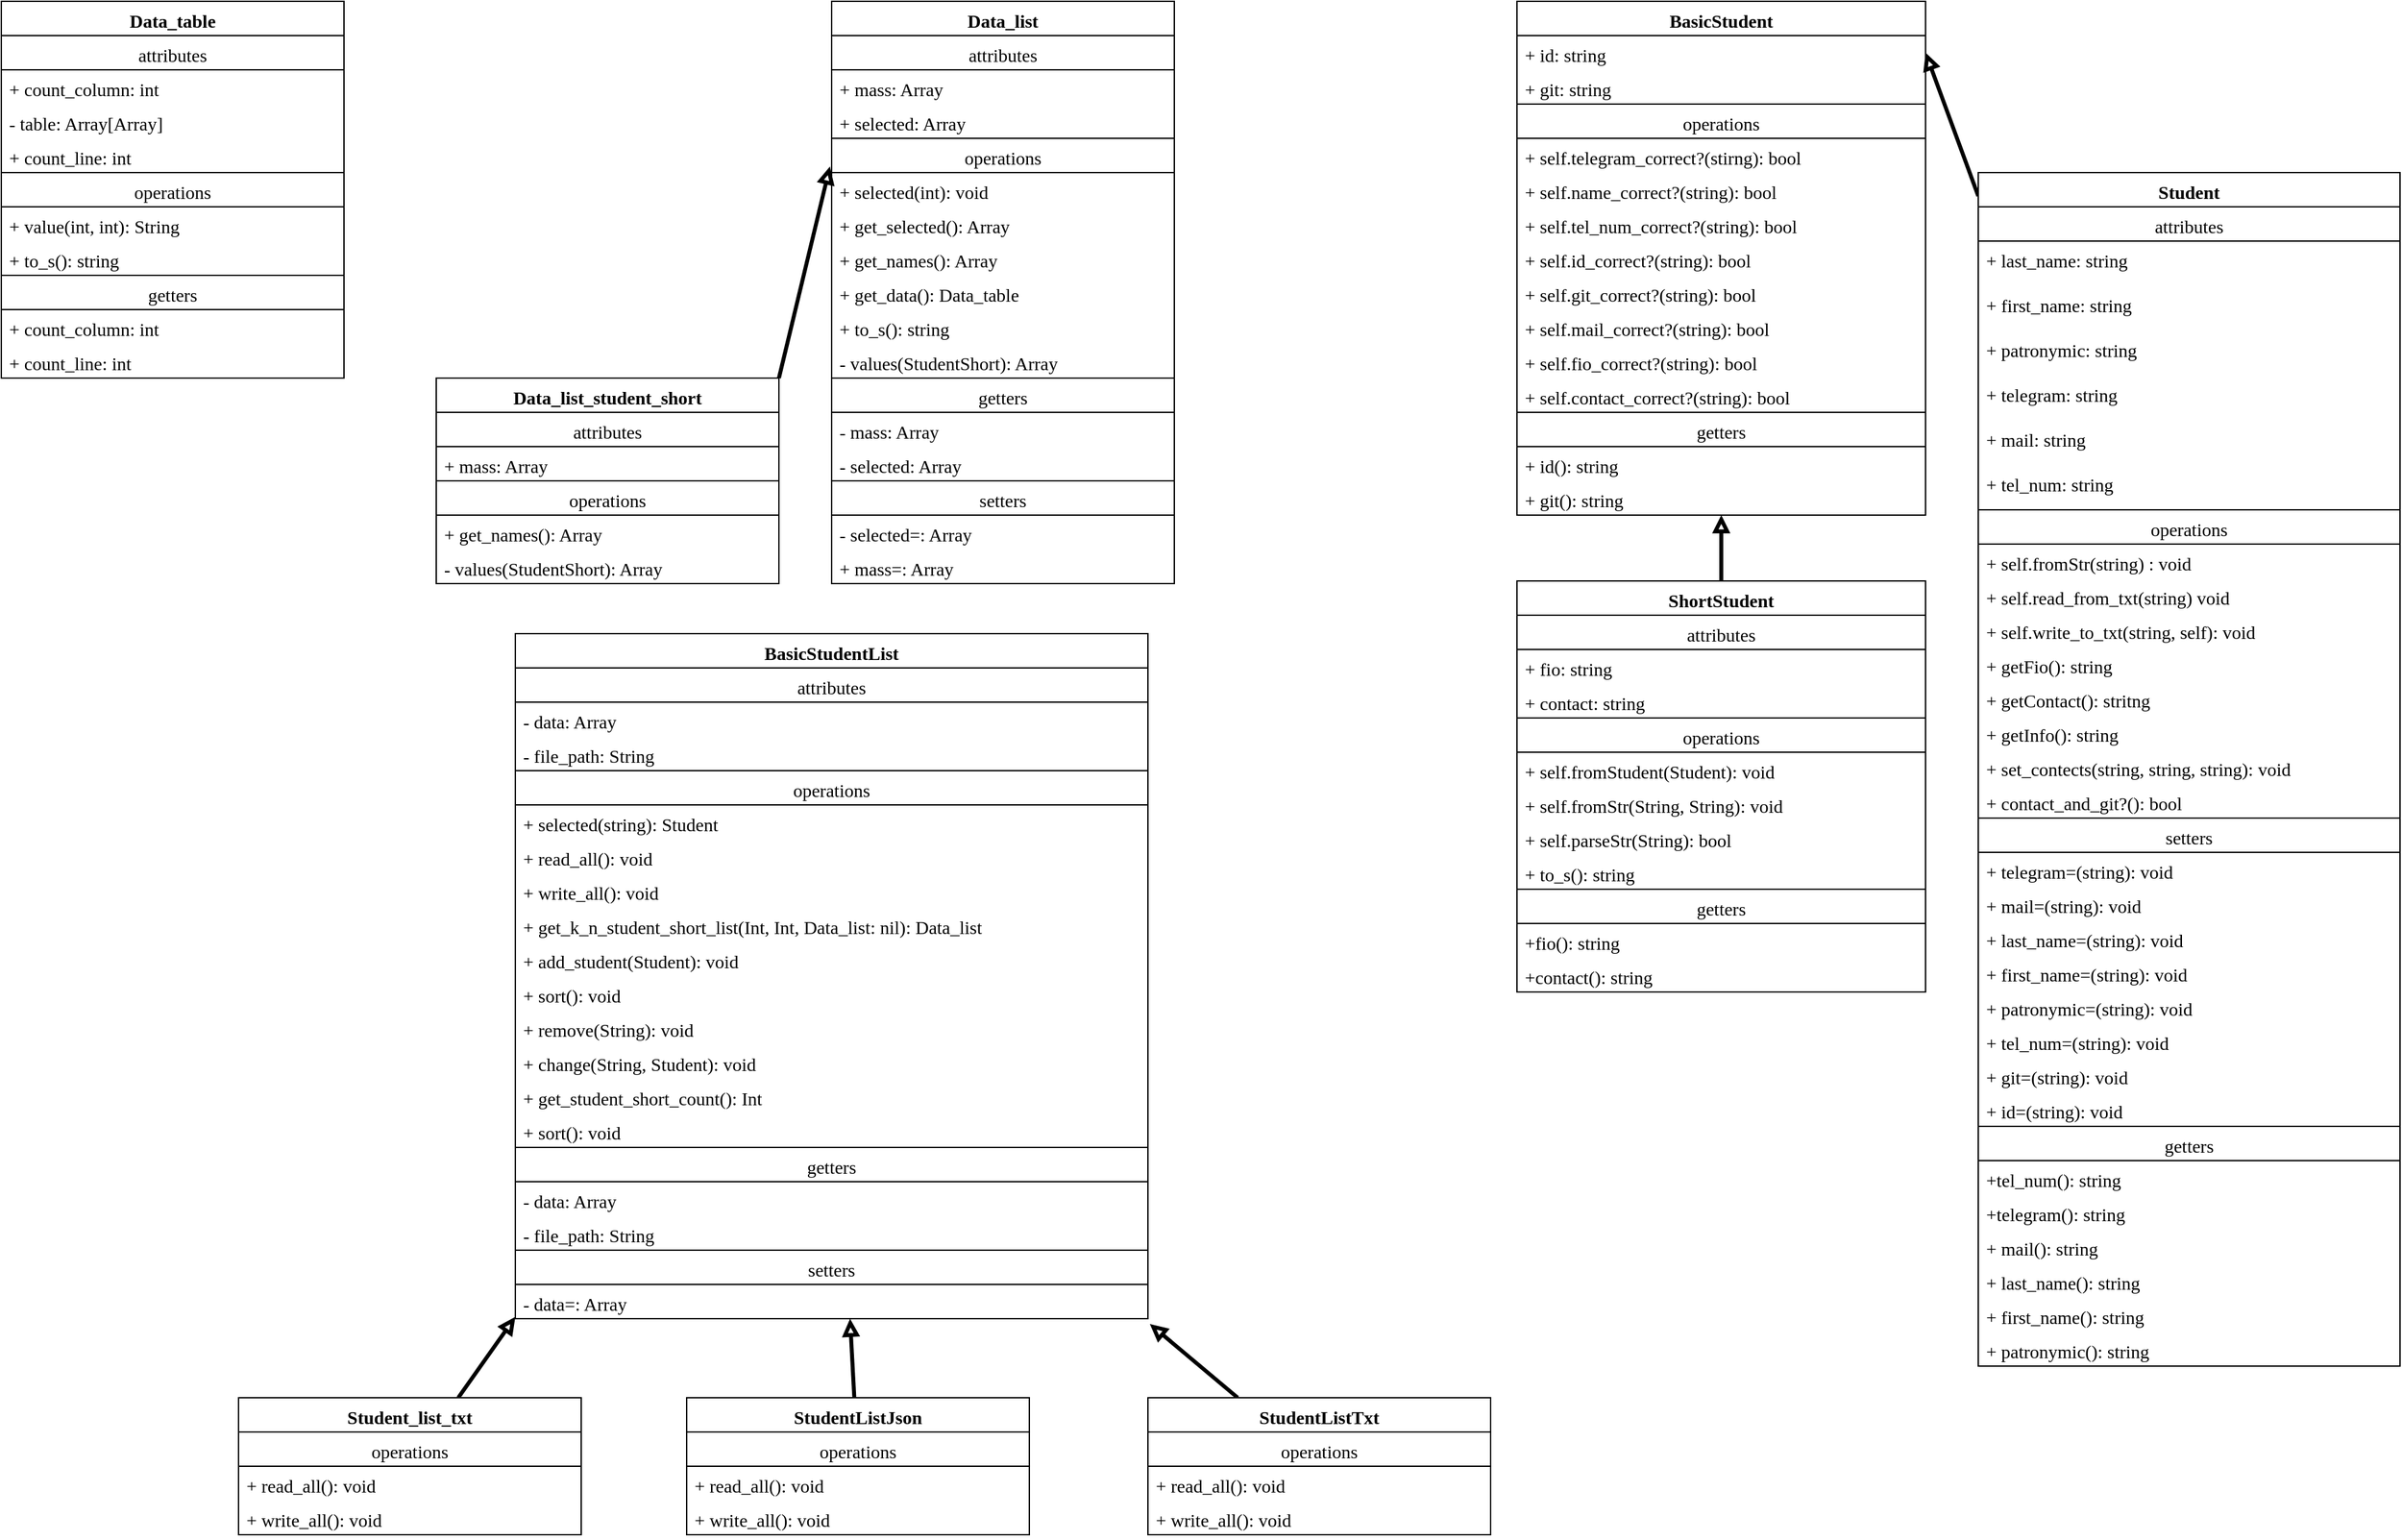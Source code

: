 <mxfile version="21.1.5" type="device">
  <diagram id="cqZZ-m5F7JfO_E2lkw66" name="Page-1">
    <mxGraphModel dx="5010" dy="2765" grid="1" gridSize="10" guides="1" tooltips="1" connect="1" arrows="1" fold="1" page="1" pageScale="1" pageWidth="1920" pageHeight="1200" background="none" math="0" shadow="0">
      <root>
        <mxCell id="0" />
        <mxCell id="1" parent="0" />
        <mxCell id="42" value="BasicStudent" style="swimlane;fontStyle=1;align=center;verticalAlign=top;childLayout=stackLayout;horizontal=1;startSize=26;horizontalStack=0;resizeParent=1;resizeParentMax=0;resizeLast=0;collapsible=1;marginBottom=0;fontFamily=Verdana;fontSize=14;" parent="1" vertex="1">
          <mxGeometry x="1250" width="310" height="390" as="geometry" />
        </mxCell>
        <mxCell id="46" value="+ id: string" style="text;strokeColor=none;fillColor=none;align=left;verticalAlign=top;spacingLeft=4;spacingRight=4;overflow=hidden;rotatable=0;points=[[0,0.5],[1,0.5]];portConstraint=eastwest;fontFamily=Verdana;fontSize=14;" parent="42" vertex="1">
          <mxGeometry y="26" width="310" height="26" as="geometry" />
        </mxCell>
        <mxCell id="43" value="+ git: string" style="text;strokeColor=none;fillColor=none;align=left;verticalAlign=top;spacingLeft=4;spacingRight=4;overflow=hidden;rotatable=0;points=[[0,0.5],[1,0.5]];portConstraint=eastwest;fontFamily=Verdana;fontSize=14;" parent="42" vertex="1">
          <mxGeometry y="52" width="310" height="26" as="geometry" />
        </mxCell>
        <mxCell id="147" value="operations" style="text;strokeColor=default;fillColor=none;align=center;verticalAlign=top;spacingLeft=4;spacingRight=4;overflow=hidden;rotatable=0;points=[[0,0.5],[1,0.5]];portConstraint=eastwest;fontFamily=Verdana;fontSize=14;" parent="42" vertex="1">
          <mxGeometry y="78" width="310" height="26" as="geometry" />
        </mxCell>
        <mxCell id="94" value="+ self.telegram_correct?(stirng): bool" style="text;strokeColor=none;fillColor=none;align=left;verticalAlign=top;spacingLeft=4;spacingRight=4;overflow=hidden;rotatable=0;points=[[0,0.5],[1,0.5]];portConstraint=eastwest;fontFamily=Verdana;fontSize=14;" parent="42" vertex="1">
          <mxGeometry y="104" width="310" height="26" as="geometry" />
        </mxCell>
        <mxCell id="97" value="+ self.name_correct?(string): bool " style="text;strokeColor=none;fillColor=none;align=left;verticalAlign=top;spacingLeft=4;spacingRight=4;overflow=hidden;rotatable=0;points=[[0,0.5],[1,0.5]];portConstraint=eastwest;fontFamily=Verdana;fontSize=14;perimeterSpacing=0;" parent="42" vertex="1">
          <mxGeometry y="130" width="310" height="26" as="geometry" />
        </mxCell>
        <mxCell id="99" value="+ self.tel_num_correct?(string): bool" style="text;strokeColor=none;fillColor=none;align=left;verticalAlign=top;spacingLeft=4;spacingRight=4;overflow=hidden;rotatable=0;points=[[0,0.5],[1,0.5]];portConstraint=eastwest;fontFamily=Verdana;fontSize=14;" parent="42" vertex="1">
          <mxGeometry y="156" width="310" height="26" as="geometry" />
        </mxCell>
        <mxCell id="98" value="+ self.id_correct?(string): bool" style="text;strokeColor=none;fillColor=none;align=left;verticalAlign=top;spacingLeft=4;spacingRight=4;overflow=hidden;rotatable=0;points=[[0,0.5],[1,0.5]];portConstraint=eastwest;fontFamily=Verdana;fontSize=14;" parent="42" vertex="1">
          <mxGeometry y="182" width="310" height="26" as="geometry" />
        </mxCell>
        <mxCell id="96" value="+ self.git_correct?(string): bool" style="text;strokeColor=none;fillColor=none;align=left;verticalAlign=top;spacingLeft=4;spacingRight=4;overflow=hidden;rotatable=0;points=[[0,0.5],[1,0.5]];portConstraint=eastwest;fontFamily=Verdana;fontSize=14;" parent="42" vertex="1">
          <mxGeometry y="208" width="310" height="26" as="geometry" />
        </mxCell>
        <mxCell id="95" value="+ self.mail_correct?(string): bool" style="text;strokeColor=none;fillColor=none;align=left;verticalAlign=top;spacingLeft=4;spacingRight=4;overflow=hidden;rotatable=0;points=[[0,0.5],[1,0.5]];portConstraint=eastwest;fontFamily=Verdana;fontSize=14;" parent="42" vertex="1">
          <mxGeometry y="234" width="310" height="26" as="geometry" />
        </mxCell>
        <mxCell id="150" value="+ self.fio_correct?(string): bool" style="text;strokeColor=none;fillColor=none;align=left;verticalAlign=top;spacingLeft=4;spacingRight=4;overflow=hidden;rotatable=0;points=[[0,0.5],[1,0.5]];portConstraint=eastwest;fontFamily=Verdana;fontSize=14;" parent="42" vertex="1">
          <mxGeometry y="260" width="310" height="26" as="geometry" />
        </mxCell>
        <mxCell id="151" value="+ self.contact_correct?(string): bool" style="text;strokeColor=none;fillColor=none;align=left;verticalAlign=top;spacingLeft=4;spacingRight=4;overflow=hidden;rotatable=0;points=[[0,0.5],[1,0.5]];portConstraint=eastwest;fontFamily=Verdana;fontSize=14;" parent="42" vertex="1">
          <mxGeometry y="286" width="310" height="26" as="geometry" />
        </mxCell>
        <mxCell id="134" value="getters" style="text;strokeColor=default;fillColor=none;align=center;verticalAlign=top;spacingLeft=4;spacingRight=4;overflow=hidden;rotatable=0;points=[[0,0.5],[1,0.5]];portConstraint=eastwest;fontFamily=Verdana;fontSize=14;" parent="42" vertex="1">
          <mxGeometry y="312" width="310" height="26" as="geometry" />
        </mxCell>
        <mxCell id="135" value="+ id(): string" style="text;strokeColor=none;fillColor=none;align=left;verticalAlign=top;spacingLeft=4;spacingRight=4;overflow=hidden;rotatable=0;points=[[0,0.5],[1,0.5]];portConstraint=eastwest;fontFamily=Verdana;fontSize=14;" parent="42" vertex="1">
          <mxGeometry y="338" width="310" height="26" as="geometry" />
        </mxCell>
        <mxCell id="136" value="+ git(): string" style="text;strokeColor=none;fillColor=none;align=left;verticalAlign=top;spacingLeft=4;spacingRight=4;overflow=hidden;rotatable=0;points=[[0,0.5],[1,0.5]];portConstraint=eastwest;fontFamily=Verdana;fontSize=14;" parent="42" vertex="1">
          <mxGeometry y="364" width="310" height="26" as="geometry" />
        </mxCell>
        <mxCell id="133" style="edgeStyle=none;html=1;entryX=0.5;entryY=1;entryDx=0;entryDy=0;strokeWidth=3;fontFamily=Verdana;fontSize=14;endArrow=block;endFill=0;" parent="1" source="64" target="42" edge="1">
          <mxGeometry relative="1" as="geometry" />
        </mxCell>
        <mxCell id="64" value="ShortStudent" style="swimlane;fontStyle=1;align=center;verticalAlign=top;childLayout=stackLayout;horizontal=1;startSize=26;horizontalStack=0;resizeParent=1;resizeParentMax=0;resizeLast=0;collapsible=1;marginBottom=0;fontFamily=Verdana;fontSize=14;" parent="1" vertex="1">
          <mxGeometry x="1250" y="440" width="310" height="312" as="geometry" />
        </mxCell>
        <mxCell id="70" value="attributes" style="text;strokeColor=default;fillColor=none;align=center;verticalAlign=top;spacingLeft=4;spacingRight=4;overflow=hidden;rotatable=0;points=[[0,0.5],[1,0.5]];portConstraint=eastwest;fontFamily=Verdana;fontSize=14;" parent="64" vertex="1">
          <mxGeometry y="26" width="310" height="26" as="geometry" />
        </mxCell>
        <mxCell id="65" value="+ fio: string" style="text;strokeColor=none;fillColor=none;align=left;verticalAlign=top;spacingLeft=4;spacingRight=4;overflow=hidden;rotatable=0;points=[[0,0.5],[1,0.5]];portConstraint=eastwest;fontFamily=Verdana;fontSize=14;" parent="64" vertex="1">
          <mxGeometry y="52" width="310" height="26" as="geometry" />
        </mxCell>
        <mxCell id="66" value="+ contact: string" style="text;strokeColor=none;fillColor=none;align=left;verticalAlign=top;spacingLeft=4;spacingRight=4;overflow=hidden;rotatable=0;points=[[0,0.5],[1,0.5]];portConstraint=eastwest;fontFamily=Verdana;fontSize=14;" parent="64" vertex="1">
          <mxGeometry y="78" width="310" height="26" as="geometry" />
        </mxCell>
        <mxCell id="73" value="operations" style="text;strokeColor=default;fillColor=none;align=center;verticalAlign=top;spacingLeft=4;spacingRight=4;overflow=hidden;rotatable=0;points=[[0,0.5],[1,0.5]];portConstraint=eastwest;fontFamily=Verdana;fontSize=14;" parent="64" vertex="1">
          <mxGeometry y="104" width="310" height="26" as="geometry" />
        </mxCell>
        <mxCell id="68" value="+ self.fromStudent(Student): void" style="text;strokeColor=none;fillColor=none;align=left;verticalAlign=top;spacingLeft=4;spacingRight=4;overflow=hidden;rotatable=0;points=[[0,0.5],[1,0.5]];portConstraint=eastwest;fontFamily=Verdana;fontSize=14;" parent="64" vertex="1">
          <mxGeometry y="130" width="310" height="26" as="geometry" />
        </mxCell>
        <mxCell id="148" value="+ self.fromStr(String, String): void" style="text;strokeColor=none;fillColor=none;align=left;verticalAlign=top;spacingLeft=4;spacingRight=4;overflow=hidden;rotatable=0;points=[[0,0.5],[1,0.5]];portConstraint=eastwest;fontFamily=Verdana;fontSize=14;" parent="64" vertex="1">
          <mxGeometry y="156" width="310" height="26" as="geometry" />
        </mxCell>
        <mxCell id="149" value="+ self.parseStr(String): bool" style="text;strokeColor=none;fillColor=none;align=left;verticalAlign=top;spacingLeft=4;spacingRight=4;overflow=hidden;rotatable=0;points=[[0,0.5],[1,0.5]];portConstraint=eastwest;fontFamily=Verdana;fontSize=14;" parent="64" vertex="1">
          <mxGeometry y="182" width="310" height="26" as="geometry" />
        </mxCell>
        <mxCell id="69" value="+ to_s(): string" style="text;strokeColor=none;fillColor=none;align=left;verticalAlign=top;spacingLeft=4;spacingRight=4;overflow=hidden;rotatable=0;points=[[0,0.5],[1,0.5]];portConstraint=eastwest;fontFamily=Verdana;fontSize=14;" parent="64" vertex="1">
          <mxGeometry y="208" width="310" height="26" as="geometry" />
        </mxCell>
        <mxCell id="74" value="getters" style="text;strokeColor=default;fillColor=none;align=center;verticalAlign=top;spacingLeft=4;spacingRight=4;overflow=hidden;rotatable=0;points=[[0,0.5],[1,0.5]];portConstraint=eastwest;fontFamily=Verdana;fontSize=14;" parent="64" vertex="1">
          <mxGeometry y="234" width="310" height="26" as="geometry" />
        </mxCell>
        <mxCell id="75" value="+fio(): string" style="text;strokeColor=none;fillColor=none;align=left;verticalAlign=top;spacingLeft=4;spacingRight=4;overflow=hidden;rotatable=0;points=[[0,0.5],[1,0.5]];portConstraint=eastwest;fontFamily=Verdana;fontSize=14;" parent="64" vertex="1">
          <mxGeometry y="260" width="310" height="26" as="geometry" />
        </mxCell>
        <mxCell id="76" value="+contact(): string" style="text;strokeColor=none;fillColor=none;align=left;verticalAlign=top;spacingLeft=4;spacingRight=4;overflow=hidden;rotatable=0;points=[[0,0.5],[1,0.5]];portConstraint=eastwest;fontFamily=Verdana;fontSize=14;" parent="64" vertex="1">
          <mxGeometry y="286" width="310" height="26" as="geometry" />
        </mxCell>
        <mxCell id="132" style="edgeStyle=none;html=1;entryX=1;entryY=0.5;entryDx=0;entryDy=0;fontFamily=Verdana;fontSize=14;endArrow=block;endFill=0;strokeWidth=3;" parent="1" source="78" target="46" edge="1">
          <mxGeometry relative="1" as="geometry" />
        </mxCell>
        <mxCell id="78" value="Student" style="swimlane;fontStyle=1;align=center;verticalAlign=top;childLayout=stackLayout;horizontal=1;startSize=26;horizontalStack=0;resizeParent=1;resizeParentMax=0;resizeLast=0;collapsible=1;marginBottom=0;fontFamily=Verdana;fontSize=14;" parent="1" vertex="1">
          <mxGeometry x="1600" y="130" width="320" height="906" as="geometry" />
        </mxCell>
        <mxCell id="108" value="attributes" style="text;strokeColor=default;fillColor=none;align=center;verticalAlign=top;spacingLeft=4;spacingRight=4;overflow=hidden;rotatable=0;points=[[0,0.5],[1,0.5]];portConstraint=eastwest;fontFamily=Verdana;fontSize=14;" parent="78" vertex="1">
          <mxGeometry y="26" width="320" height="26" as="geometry" />
        </mxCell>
        <mxCell id="79" value="+ last_name: string" style="text;strokeColor=none;fillColor=none;align=left;verticalAlign=top;spacingLeft=4;spacingRight=4;overflow=hidden;rotatable=0;points=[[0,0.5],[1,0.5]];portConstraint=eastwest;fontFamily=Verdana;fontSize=14;" parent="78" vertex="1">
          <mxGeometry y="52" width="320" height="34" as="geometry" />
        </mxCell>
        <mxCell id="80" value="+ first_name: string" style="text;strokeColor=none;fillColor=none;align=left;verticalAlign=top;spacingLeft=4;spacingRight=4;overflow=hidden;rotatable=0;points=[[0,0.5],[1,0.5]];portConstraint=eastwest;fontFamily=Verdana;fontSize=14;" parent="78" vertex="1">
          <mxGeometry y="86" width="320" height="34" as="geometry" />
        </mxCell>
        <mxCell id="81" value="+ patronymic: string" style="text;strokeColor=none;fillColor=none;align=left;verticalAlign=top;spacingLeft=4;spacingRight=4;overflow=hidden;rotatable=0;points=[[0,0.5],[1,0.5]];portConstraint=eastwest;fontFamily=Verdana;fontSize=14;" parent="78" vertex="1">
          <mxGeometry y="120" width="320" height="34" as="geometry" />
        </mxCell>
        <mxCell id="82" value="+ telegram: string" style="text;strokeColor=none;fillColor=none;align=left;verticalAlign=top;spacingLeft=4;spacingRight=4;overflow=hidden;rotatable=0;points=[[0,0.5],[1,0.5]];portConstraint=eastwest;fontFamily=Verdana;fontSize=14;" parent="78" vertex="1">
          <mxGeometry y="154" width="320" height="34" as="geometry" />
        </mxCell>
        <mxCell id="83" value="+ mail: string" style="text;strokeColor=none;fillColor=none;align=left;verticalAlign=top;spacingLeft=4;spacingRight=4;overflow=hidden;rotatable=0;points=[[0,0.5],[1,0.5]];portConstraint=eastwest;fontFamily=Verdana;fontSize=14;" parent="78" vertex="1">
          <mxGeometry y="188" width="320" height="34" as="geometry" />
        </mxCell>
        <mxCell id="84" value="+ tel_num: string" style="text;strokeColor=none;fillColor=none;align=left;verticalAlign=top;spacingLeft=4;spacingRight=4;overflow=hidden;rotatable=0;points=[[0,0.5],[1,0.5]];portConstraint=eastwest;fontFamily=Verdana;fontSize=14;" parent="78" vertex="1">
          <mxGeometry y="222" width="320" height="34" as="geometry" />
        </mxCell>
        <mxCell id="109" value="operations" style="text;strokeColor=default;fillColor=none;align=center;verticalAlign=top;spacingLeft=4;spacingRight=4;overflow=hidden;rotatable=0;points=[[0,0.5],[1,0.5]];portConstraint=eastwest;fontFamily=Verdana;fontSize=14;" parent="78" vertex="1">
          <mxGeometry y="256" width="320" height="26" as="geometry" />
        </mxCell>
        <mxCell id="86" value="+ self.fromStr(string) : void" style="text;strokeColor=none;fillColor=none;align=left;verticalAlign=top;spacingLeft=4;spacingRight=4;overflow=hidden;rotatable=0;points=[[0,0.5],[1,0.5]];portConstraint=eastwest;fontFamily=Verdana;fontSize=14;" parent="78" vertex="1">
          <mxGeometry y="282" width="320" height="26" as="geometry" />
        </mxCell>
        <mxCell id="87" value="+ self.read_from_txt(string) void" style="text;strokeColor=none;fillColor=none;align=left;verticalAlign=top;spacingLeft=4;spacingRight=4;overflow=hidden;rotatable=0;points=[[0,0.5],[1,0.5]];portConstraint=eastwest;fontFamily=Verdana;fontSize=14;" parent="78" vertex="1">
          <mxGeometry y="308" width="320" height="26" as="geometry" />
        </mxCell>
        <mxCell id="88" value="+ self.write_to_txt(string, self): void" style="text;strokeColor=none;fillColor=none;align=left;verticalAlign=top;spacingLeft=4;spacingRight=4;overflow=hidden;rotatable=0;points=[[0,0.5],[1,0.5]];portConstraint=eastwest;fontFamily=Verdana;fontSize=14;" parent="78" vertex="1">
          <mxGeometry y="334" width="320" height="26" as="geometry" />
        </mxCell>
        <mxCell id="89" value="+ getFio(): string" style="text;strokeColor=none;fillColor=none;align=left;verticalAlign=top;spacingLeft=4;spacingRight=4;overflow=hidden;rotatable=0;points=[[0,0.5],[1,0.5]];portConstraint=eastwest;fontFamily=Verdana;fontSize=14;" parent="78" vertex="1">
          <mxGeometry y="360" width="320" height="26" as="geometry" />
        </mxCell>
        <mxCell id="90" value="+ getContact(): stritng" style="text;strokeColor=none;fillColor=none;align=left;verticalAlign=top;spacingLeft=4;spacingRight=4;overflow=hidden;rotatable=0;points=[[0,0.5],[1,0.5]];portConstraint=eastwest;fontFamily=Verdana;fontSize=14;" parent="78" vertex="1">
          <mxGeometry y="386" width="320" height="26" as="geometry" />
        </mxCell>
        <mxCell id="91" value="+ getInfo(): string" style="text;strokeColor=none;fillColor=none;align=left;verticalAlign=top;spacingLeft=4;spacingRight=4;overflow=hidden;rotatable=0;points=[[0,0.5],[1,0.5]];portConstraint=eastwest;fontFamily=Verdana;fontSize=14;" parent="78" vertex="1">
          <mxGeometry y="412" width="320" height="26" as="geometry" />
        </mxCell>
        <mxCell id="92" value="+ set_contects(string, string, string): void" style="text;strokeColor=none;fillColor=none;align=left;verticalAlign=top;spacingLeft=4;spacingRight=4;overflow=hidden;rotatable=0;points=[[0,0.5],[1,0.5]];portConstraint=eastwest;fontFamily=Verdana;fontSize=14;" parent="78" vertex="1">
          <mxGeometry y="438" width="320" height="26" as="geometry" />
        </mxCell>
        <mxCell id="93" value="+ contact_and_git?(): bool" style="text;strokeColor=none;fillColor=none;align=left;verticalAlign=top;spacingLeft=4;spacingRight=4;overflow=hidden;rotatable=0;points=[[0,0.5],[1,0.5]];portConstraint=eastwest;fontFamily=Verdana;fontSize=14;" parent="78" vertex="1">
          <mxGeometry y="464" width="320" height="26" as="geometry" />
        </mxCell>
        <mxCell id="110" value="setters" style="text;strokeColor=default;fillColor=none;align=center;verticalAlign=top;spacingLeft=4;spacingRight=4;overflow=hidden;rotatable=0;points=[[0,0.5],[1,0.5]];portConstraint=eastwest;fontFamily=Verdana;fontSize=14;" parent="78" vertex="1">
          <mxGeometry y="490" width="320" height="26" as="geometry" />
        </mxCell>
        <mxCell id="106" value="+ telegram=(string): void" style="text;strokeColor=none;fillColor=none;align=left;verticalAlign=top;spacingLeft=4;spacingRight=4;overflow=hidden;rotatable=0;points=[[0,0.5],[1,0.5]];portConstraint=eastwest;fontFamily=Verdana;fontSize=14;" parent="78" vertex="1">
          <mxGeometry y="516" width="320" height="26" as="geometry" />
        </mxCell>
        <mxCell id="102" value="+ mail=(string): void" style="text;strokeColor=none;fillColor=none;align=left;verticalAlign=top;spacingLeft=4;spacingRight=4;overflow=hidden;rotatable=0;points=[[0,0.5],[1,0.5]];portConstraint=eastwest;fontFamily=Verdana;fontSize=14;" parent="78" vertex="1">
          <mxGeometry y="542" width="320" height="26" as="geometry" />
        </mxCell>
        <mxCell id="100" value="+ last_name=(string): void" style="text;strokeColor=none;fillColor=none;align=left;verticalAlign=top;spacingLeft=4;spacingRight=4;overflow=hidden;rotatable=0;points=[[0,0.5],[1,0.5]];portConstraint=eastwest;fontFamily=Verdana;fontSize=14;" parent="78" vertex="1">
          <mxGeometry y="568" width="320" height="26" as="geometry" />
        </mxCell>
        <mxCell id="101" value="+ first_name=(string): void" style="text;strokeColor=none;fillColor=none;align=left;verticalAlign=top;spacingLeft=4;spacingRight=4;overflow=hidden;rotatable=0;points=[[0,0.5],[1,0.5]];portConstraint=eastwest;fontFamily=Verdana;fontSize=14;" parent="78" vertex="1">
          <mxGeometry y="594" width="320" height="26" as="geometry" />
        </mxCell>
        <mxCell id="103" value="+ patronymic=(string): void" style="text;strokeColor=none;fillColor=none;align=left;verticalAlign=top;spacingLeft=4;spacingRight=4;overflow=hidden;rotatable=0;points=[[0,0.5],[1,0.5]];portConstraint=eastwest;fontFamily=Verdana;fontSize=14;" parent="78" vertex="1">
          <mxGeometry y="620" width="320" height="26" as="geometry" />
        </mxCell>
        <mxCell id="107" value="+ tel_num=(string): void" style="text;strokeColor=none;fillColor=none;align=left;verticalAlign=top;spacingLeft=4;spacingRight=4;overflow=hidden;rotatable=0;points=[[0,0.5],[1,0.5]];portConstraint=eastwest;fontFamily=Verdana;fontSize=14;" parent="78" vertex="1">
          <mxGeometry y="646" width="320" height="26" as="geometry" />
        </mxCell>
        <mxCell id="105" value="+ git=(string): void" style="text;strokeColor=none;fillColor=none;align=left;verticalAlign=top;spacingLeft=4;spacingRight=4;overflow=hidden;rotatable=0;points=[[0,0.5],[1,0.5]];portConstraint=eastwest;fontFamily=Verdana;fontSize=14;" parent="78" vertex="1">
          <mxGeometry y="672" width="320" height="26" as="geometry" />
        </mxCell>
        <mxCell id="104" value="+ id=(string): void" style="text;strokeColor=none;fillColor=none;align=left;verticalAlign=top;spacingLeft=4;spacingRight=4;overflow=hidden;rotatable=0;points=[[0,0.5],[1,0.5]];portConstraint=eastwest;fontFamily=Verdana;fontSize=14;" parent="78" vertex="1">
          <mxGeometry y="698" width="320" height="26" as="geometry" />
        </mxCell>
        <mxCell id="111" value="getters" style="text;strokeColor=default;fillColor=none;align=center;verticalAlign=top;spacingLeft=4;spacingRight=4;overflow=hidden;rotatable=0;points=[[0,0.5],[1,0.5]];portConstraint=eastwest;fontFamily=Verdana;fontSize=14;" parent="78" vertex="1">
          <mxGeometry y="724" width="320" height="26" as="geometry" />
        </mxCell>
        <mxCell id="115" value="+tel_num(): string" style="text;strokeColor=none;fillColor=none;align=left;verticalAlign=top;spacingLeft=4;spacingRight=4;overflow=hidden;rotatable=0;points=[[0,0.5],[1,0.5]];portConstraint=eastwest;fontFamily=Verdana;fontSize=14;" parent="78" vertex="1">
          <mxGeometry y="750" width="320" height="26" as="geometry" />
        </mxCell>
        <mxCell id="116" value="+telegram(): string" style="text;strokeColor=none;fillColor=none;align=left;verticalAlign=top;spacingLeft=4;spacingRight=4;overflow=hidden;rotatable=0;points=[[0,0.5],[1,0.5]];portConstraint=eastwest;fontFamily=Verdana;fontSize=14;" parent="78" vertex="1">
          <mxGeometry y="776" width="320" height="26" as="geometry" />
        </mxCell>
        <mxCell id="117" value="+ mail(): string" style="text;strokeColor=none;fillColor=none;align=left;verticalAlign=top;spacingLeft=4;spacingRight=4;overflow=hidden;rotatable=0;points=[[0,0.5],[1,0.5]];portConstraint=eastwest;fontFamily=Verdana;fontSize=14;" parent="78" vertex="1">
          <mxGeometry y="802" width="320" height="26" as="geometry" />
        </mxCell>
        <mxCell id="118" value="+ last_name(): string" style="text;strokeColor=none;fillColor=none;align=left;verticalAlign=top;spacingLeft=4;spacingRight=4;overflow=hidden;rotatable=0;points=[[0,0.5],[1,0.5]];portConstraint=eastwest;fontFamily=Verdana;fontSize=14;" parent="78" vertex="1">
          <mxGeometry y="828" width="320" height="26" as="geometry" />
        </mxCell>
        <mxCell id="119" value="+ first_name(): string" style="text;strokeColor=none;fillColor=none;align=left;verticalAlign=top;spacingLeft=4;spacingRight=4;overflow=hidden;rotatable=0;points=[[0,0.5],[1,0.5]];portConstraint=eastwest;fontFamily=Verdana;fontSize=14;" parent="78" vertex="1">
          <mxGeometry y="854" width="320" height="26" as="geometry" />
        </mxCell>
        <mxCell id="120" value="+ patronymic(): string" style="text;strokeColor=none;fillColor=none;align=left;verticalAlign=top;spacingLeft=4;spacingRight=4;overflow=hidden;rotatable=0;points=[[0,0.5],[1,0.5]];portConstraint=eastwest;fontFamily=Verdana;fontSize=14;" parent="78" vertex="1">
          <mxGeometry y="880" width="320" height="26" as="geometry" />
        </mxCell>
        <mxCell id="137" value="Data_table" style="swimlane;fontStyle=1;align=center;verticalAlign=top;childLayout=stackLayout;horizontal=1;startSize=26;horizontalStack=0;resizeParent=1;resizeParentMax=0;resizeLast=0;collapsible=1;marginBottom=0;fontFamily=Verdana;fontSize=14;" parent="1" vertex="1">
          <mxGeometry x="100" width="260" height="286" as="geometry" />
        </mxCell>
        <mxCell id="138" value="attributes" style="text;strokeColor=default;fillColor=none;align=center;verticalAlign=top;spacingLeft=4;spacingRight=4;overflow=hidden;rotatable=0;points=[[0,0.5],[1,0.5]];portConstraint=eastwest;fontFamily=Verdana;fontSize=14;" parent="137" vertex="1">
          <mxGeometry y="26" width="260" height="26" as="geometry" />
        </mxCell>
        <mxCell id="140" value="+ count_column: int" style="text;strokeColor=none;fillColor=none;align=left;verticalAlign=top;spacingLeft=4;spacingRight=4;overflow=hidden;rotatable=0;points=[[0,0.5],[1,0.5]];portConstraint=eastwest;fontFamily=Verdana;fontSize=14;" parent="137" vertex="1">
          <mxGeometry y="52" width="260" height="26" as="geometry" />
        </mxCell>
        <mxCell id="202" value="- table: Array[Array]" style="text;strokeColor=none;fillColor=none;align=left;verticalAlign=top;spacingLeft=4;spacingRight=4;overflow=hidden;rotatable=0;points=[[0,0.5],[1,0.5]];portConstraint=eastwest;fontFamily=Verdana;fontSize=14;" parent="137" vertex="1">
          <mxGeometry y="78" width="260" height="26" as="geometry" />
        </mxCell>
        <mxCell id="139" value="+ count_line: int" style="text;strokeColor=none;fillColor=none;align=left;verticalAlign=top;spacingLeft=4;spacingRight=4;overflow=hidden;rotatable=0;points=[[0,0.5],[1,0.5]];portConstraint=eastwest;fontFamily=Verdana;fontSize=14;" parent="137" vertex="1">
          <mxGeometry y="104" width="260" height="26" as="geometry" />
        </mxCell>
        <mxCell id="141" value="operations" style="text;strokeColor=default;fillColor=none;align=center;verticalAlign=top;spacingLeft=4;spacingRight=4;overflow=hidden;rotatable=0;points=[[0,0.5],[1,0.5]];portConstraint=eastwest;fontFamily=Verdana;fontSize=14;" parent="137" vertex="1">
          <mxGeometry y="130" width="260" height="26" as="geometry" />
        </mxCell>
        <mxCell id="142" value="+ value(int, int): String" style="text;strokeColor=none;fillColor=none;align=left;verticalAlign=top;spacingLeft=4;spacingRight=4;overflow=hidden;rotatable=0;points=[[0,0.5],[1,0.5]];portConstraint=eastwest;fontFamily=Verdana;fontSize=14;" parent="137" vertex="1">
          <mxGeometry y="156" width="260" height="26" as="geometry" />
        </mxCell>
        <mxCell id="143" value="+ to_s(): string" style="text;strokeColor=none;fillColor=none;align=left;verticalAlign=top;spacingLeft=4;spacingRight=4;overflow=hidden;rotatable=0;points=[[0,0.5],[1,0.5]];portConstraint=eastwest;fontFamily=Verdana;fontSize=14;" parent="137" vertex="1">
          <mxGeometry y="182" width="260" height="26" as="geometry" />
        </mxCell>
        <mxCell id="144" value="getters" style="text;strokeColor=default;fillColor=none;align=center;verticalAlign=top;spacingLeft=4;spacingRight=4;overflow=hidden;rotatable=0;points=[[0,0.5],[1,0.5]];portConstraint=eastwest;fontFamily=Verdana;fontSize=14;" parent="137" vertex="1">
          <mxGeometry y="208" width="260" height="26" as="geometry" />
        </mxCell>
        <mxCell id="153" value="+ count_column: int" style="text;strokeColor=none;fillColor=none;align=left;verticalAlign=top;spacingLeft=4;spacingRight=4;overflow=hidden;rotatable=0;points=[[0,0.5],[1,0.5]];portConstraint=eastwest;fontFamily=Verdana;fontSize=14;" parent="137" vertex="1">
          <mxGeometry y="234" width="260" height="26" as="geometry" />
        </mxCell>
        <mxCell id="152" value="+ count_line: int" style="text;strokeColor=none;fillColor=none;align=left;verticalAlign=top;spacingLeft=4;spacingRight=4;overflow=hidden;rotatable=0;points=[[0,0.5],[1,0.5]];portConstraint=eastwest;fontFamily=Verdana;fontSize=14;" parent="137" vertex="1">
          <mxGeometry y="260" width="260" height="26" as="geometry" />
        </mxCell>
        <mxCell id="157" value="Data_list" style="swimlane;fontStyle=1;align=center;verticalAlign=top;childLayout=stackLayout;horizontal=1;startSize=26;horizontalStack=0;resizeParent=1;resizeParentMax=0;resizeLast=0;collapsible=1;marginBottom=0;fontFamily=Verdana;fontSize=14;" parent="1" vertex="1">
          <mxGeometry x="730" width="260" height="442" as="geometry" />
        </mxCell>
        <mxCell id="158" value="attributes" style="text;strokeColor=default;fillColor=none;align=center;verticalAlign=top;spacingLeft=4;spacingRight=4;overflow=hidden;rotatable=0;points=[[0,0.5],[1,0.5]];portConstraint=eastwest;fontFamily=Verdana;fontSize=14;" parent="157" vertex="1">
          <mxGeometry y="26" width="260" height="26" as="geometry" />
        </mxCell>
        <mxCell id="159" value="+ mass: Array" style="text;strokeColor=none;fillColor=none;align=left;verticalAlign=top;spacingLeft=4;spacingRight=4;overflow=hidden;rotatable=0;points=[[0,0.5],[1,0.5]];portConstraint=eastwest;fontFamily=Verdana;fontSize=14;" parent="157" vertex="1">
          <mxGeometry y="52" width="260" height="26" as="geometry" />
        </mxCell>
        <mxCell id="160" value="+ selected: Array" style="text;strokeColor=none;fillColor=none;align=left;verticalAlign=top;spacingLeft=4;spacingRight=4;overflow=hidden;rotatable=0;points=[[0,0.5],[1,0.5]];portConstraint=eastwest;fontFamily=Verdana;fontSize=14;" parent="157" vertex="1">
          <mxGeometry y="78" width="260" height="26" as="geometry" />
        </mxCell>
        <mxCell id="161" value="operations" style="text;strokeColor=default;fillColor=none;align=center;verticalAlign=top;spacingLeft=4;spacingRight=4;overflow=hidden;rotatable=0;points=[[0,0.5],[1,0.5]];portConstraint=eastwest;fontFamily=Verdana;fontSize=14;" parent="157" vertex="1">
          <mxGeometry y="104" width="260" height="26" as="geometry" />
        </mxCell>
        <mxCell id="162" value="+ selected(int): void" style="text;strokeColor=none;fillColor=none;align=left;verticalAlign=top;spacingLeft=4;spacingRight=4;overflow=hidden;rotatable=0;points=[[0,0.5],[1,0.5]];portConstraint=eastwest;fontFamily=Verdana;fontSize=14;" parent="157" vertex="1">
          <mxGeometry y="130" width="260" height="26" as="geometry" />
        </mxCell>
        <mxCell id="177" value="+ get_selected(): Array" style="text;strokeColor=none;fillColor=none;align=left;verticalAlign=top;spacingLeft=4;spacingRight=4;overflow=hidden;rotatable=0;points=[[0,0.5],[1,0.5]];portConstraint=eastwest;fontFamily=Verdana;fontSize=14;" parent="157" vertex="1">
          <mxGeometry y="156" width="260" height="26" as="geometry" />
        </mxCell>
        <mxCell id="163" value="+ get_names(): Array" style="text;strokeColor=none;fillColor=none;align=left;verticalAlign=top;spacingLeft=4;spacingRight=4;overflow=hidden;rotatable=0;points=[[0,0.5],[1,0.5]];portConstraint=eastwest;fontFamily=Verdana;fontSize=14;" parent="157" vertex="1">
          <mxGeometry y="182" width="260" height="26" as="geometry" />
        </mxCell>
        <mxCell id="178" value="+ get_data(): Data_table" style="text;strokeColor=none;fillColor=none;align=left;verticalAlign=top;spacingLeft=4;spacingRight=4;overflow=hidden;rotatable=0;points=[[0,0.5],[1,0.5]];portConstraint=eastwest;fontFamily=Verdana;fontSize=14;" parent="157" vertex="1">
          <mxGeometry y="208" width="260" height="26" as="geometry" />
        </mxCell>
        <mxCell id="201" value="+ to_s(): string" style="text;strokeColor=none;fillColor=none;align=left;verticalAlign=top;spacingLeft=4;spacingRight=4;overflow=hidden;rotatable=0;points=[[0,0.5],[1,0.5]];portConstraint=eastwest;fontFamily=Verdana;fontSize=14;" parent="157" vertex="1">
          <mxGeometry y="234" width="260" height="26" as="geometry" />
        </mxCell>
        <mxCell id="200" value="- values(StudentShort): Array" style="text;strokeColor=none;fillColor=none;align=left;verticalAlign=top;spacingLeft=4;spacingRight=4;overflow=hidden;rotatable=0;points=[[0,0.5],[1,0.5]];portConstraint=eastwest;fontFamily=Verdana;fontSize=14;" parent="157" vertex="1">
          <mxGeometry y="260" width="260" height="26" as="geometry" />
        </mxCell>
        <mxCell id="164" value="getters" style="text;strokeColor=default;fillColor=none;align=center;verticalAlign=top;spacingLeft=4;spacingRight=4;overflow=hidden;rotatable=0;points=[[0,0.5],[1,0.5]];portConstraint=eastwest;fontFamily=Verdana;fontSize=14;" parent="157" vertex="1">
          <mxGeometry y="286" width="260" height="26" as="geometry" />
        </mxCell>
        <mxCell id="179" value="- mass: Array" style="text;strokeColor=none;fillColor=none;align=left;verticalAlign=top;spacingLeft=4;spacingRight=4;overflow=hidden;rotatable=0;points=[[0,0.5],[1,0.5]];portConstraint=eastwest;fontFamily=Verdana;fontSize=14;" parent="157" vertex="1">
          <mxGeometry y="312" width="260" height="26" as="geometry" />
        </mxCell>
        <mxCell id="180" value="- selected: Array" style="text;strokeColor=none;fillColor=none;align=left;verticalAlign=top;spacingLeft=4;spacingRight=4;overflow=hidden;rotatable=0;points=[[0,0.5],[1,0.5]];portConstraint=eastwest;fontFamily=Verdana;fontSize=14;" parent="157" vertex="1">
          <mxGeometry y="338" width="260" height="26" as="geometry" />
        </mxCell>
        <mxCell id="181" value="setters" style="text;strokeColor=default;fillColor=none;align=center;verticalAlign=top;spacingLeft=4;spacingRight=4;overflow=hidden;rotatable=0;points=[[0,0.5],[1,0.5]];portConstraint=eastwest;fontFamily=Verdana;fontSize=14;" parent="157" vertex="1">
          <mxGeometry y="364" width="260" height="26" as="geometry" />
        </mxCell>
        <mxCell id="183" value="- selected=: Array" style="text;strokeColor=none;fillColor=none;align=left;verticalAlign=top;spacingLeft=4;spacingRight=4;overflow=hidden;rotatable=0;points=[[0,0.5],[1,0.5]];portConstraint=eastwest;fontFamily=Verdana;fontSize=14;" parent="157" vertex="1">
          <mxGeometry y="390" width="260" height="26" as="geometry" />
        </mxCell>
        <mxCell id="182" value="+ mass=: Array" style="text;strokeColor=none;fillColor=none;align=left;verticalAlign=top;spacingLeft=4;spacingRight=4;overflow=hidden;rotatable=0;points=[[0,0.5],[1,0.5]];portConstraint=eastwest;fontFamily=Verdana;fontSize=14;" parent="157" vertex="1">
          <mxGeometry y="416" width="260" height="26" as="geometry" />
        </mxCell>
        <mxCell id="199" style="edgeStyle=none;html=1;exitX=1;exitY=0;exitDx=0;exitDy=0;entryX=-0.005;entryY=-0.176;entryDx=0;entryDy=0;endArrow=block;endFill=0;strokeWidth=3;entryPerimeter=0;" parent="1" source="184" target="162" edge="1">
          <mxGeometry relative="1" as="geometry" />
        </mxCell>
        <mxCell id="184" value="Data_list_student_short" style="swimlane;fontStyle=1;align=center;verticalAlign=top;childLayout=stackLayout;horizontal=1;startSize=26;horizontalStack=0;resizeParent=1;resizeParentMax=0;resizeLast=0;collapsible=1;marginBottom=0;fontFamily=Verdana;fontSize=14;" parent="1" vertex="1">
          <mxGeometry x="430" y="286" width="260" height="156" as="geometry" />
        </mxCell>
        <mxCell id="203" value="attributes" style="text;strokeColor=default;fillColor=none;align=center;verticalAlign=top;spacingLeft=4;spacingRight=4;overflow=hidden;rotatable=0;points=[[0,0.5],[1,0.5]];portConstraint=eastwest;fontFamily=Verdana;fontSize=14;" parent="184" vertex="1">
          <mxGeometry y="26" width="260" height="26" as="geometry" />
        </mxCell>
        <mxCell id="204" value="+ mass: Array" style="text;strokeColor=none;fillColor=none;align=left;verticalAlign=top;spacingLeft=4;spacingRight=4;overflow=hidden;rotatable=0;points=[[0,0.5],[1,0.5]];portConstraint=eastwest;fontFamily=Verdana;fontSize=14;" parent="184" vertex="1">
          <mxGeometry y="52" width="260" height="26" as="geometry" />
        </mxCell>
        <mxCell id="188" value="operations" style="text;strokeColor=default;fillColor=none;align=center;verticalAlign=top;spacingLeft=4;spacingRight=4;overflow=hidden;rotatable=0;points=[[0,0.5],[1,0.5]];portConstraint=eastwest;fontFamily=Verdana;fontSize=14;" parent="184" vertex="1">
          <mxGeometry y="78" width="260" height="26" as="geometry" />
        </mxCell>
        <mxCell id="191" value="+ get_names(): Array" style="text;strokeColor=none;fillColor=none;align=left;verticalAlign=top;spacingLeft=4;spacingRight=4;overflow=hidden;rotatable=0;points=[[0,0.5],[1,0.5]];portConstraint=eastwest;fontFamily=Verdana;fontSize=14;" parent="184" vertex="1">
          <mxGeometry y="104" width="260" height="26" as="geometry" />
        </mxCell>
        <mxCell id="192" value="- values(StudentShort): Array" style="text;strokeColor=none;fillColor=none;align=left;verticalAlign=top;spacingLeft=4;spacingRight=4;overflow=hidden;rotatable=0;points=[[0,0.5],[1,0.5]];portConstraint=eastwest;fontFamily=Verdana;fontSize=14;" parent="184" vertex="1">
          <mxGeometry y="130" width="260" height="26" as="geometry" />
        </mxCell>
        <mxCell id="edZTI2oS5IeKbRg7brte-245" style="orthogonalLoop=1;jettySize=auto;html=1;entryX=1.003;entryY=1.154;entryDx=0;entryDy=0;endArrow=block;endFill=0;strokeWidth=3;entryPerimeter=0;" edge="1" parent="1" source="205" target="edZTI2oS5IeKbRg7brte-244">
          <mxGeometry relative="1" as="geometry" />
        </mxCell>
        <mxCell id="205" value="StudentListTxt" style="swimlane;fontStyle=1;align=center;verticalAlign=top;childLayout=stackLayout;horizontal=1;startSize=26;horizontalStack=0;resizeParent=1;resizeParentMax=0;resizeLast=0;collapsible=1;marginBottom=0;fontFamily=Verdana;fontSize=14;" parent="1" vertex="1">
          <mxGeometry x="970" y="1060" width="260" height="104" as="geometry" />
        </mxCell>
        <mxCell id="209" value="operations" style="text;strokeColor=default;fillColor=none;align=center;verticalAlign=top;spacingLeft=4;spacingRight=4;overflow=hidden;rotatable=0;points=[[0,0.5],[1,0.5]];portConstraint=eastwest;fontFamily=Verdana;fontSize=14;" parent="205" vertex="1">
          <mxGeometry y="26" width="260" height="26" as="geometry" />
        </mxCell>
        <mxCell id="211" value="+ read_all(): void" style="text;strokeColor=none;fillColor=none;align=left;verticalAlign=top;spacingLeft=4;spacingRight=4;overflow=hidden;rotatable=0;points=[[0,0.5],[1,0.5]];portConstraint=eastwest;fontFamily=Verdana;fontSize=14;" parent="205" vertex="1">
          <mxGeometry y="52" width="260" height="26" as="geometry" />
        </mxCell>
        <mxCell id="212" value="+ write_all(): void" style="text;strokeColor=none;fillColor=none;align=left;verticalAlign=top;spacingLeft=4;spacingRight=4;overflow=hidden;rotatable=0;points=[[0,0.5],[1,0.5]];portConstraint=eastwest;fontFamily=Verdana;fontSize=14;" parent="205" vertex="1">
          <mxGeometry y="78" width="260" height="26" as="geometry" />
        </mxCell>
        <mxCell id="edZTI2oS5IeKbRg7brte-225" value="BasicStudentList" style="swimlane;fontStyle=1;align=center;verticalAlign=top;childLayout=stackLayout;horizontal=1;startSize=26;horizontalStack=0;resizeParent=1;resizeParentMax=0;resizeLast=0;collapsible=1;marginBottom=0;fontFamily=Verdana;fontSize=14;" vertex="1" parent="1">
          <mxGeometry x="490" y="480" width="480" height="520" as="geometry" />
        </mxCell>
        <mxCell id="edZTI2oS5IeKbRg7brte-226" value="attributes" style="text;strokeColor=default;fillColor=none;align=center;verticalAlign=top;spacingLeft=4;spacingRight=4;overflow=hidden;rotatable=0;points=[[0,0.5],[1,0.5]];portConstraint=eastwest;fontFamily=Verdana;fontSize=14;" vertex="1" parent="edZTI2oS5IeKbRg7brte-225">
          <mxGeometry y="26" width="480" height="26" as="geometry" />
        </mxCell>
        <mxCell id="edZTI2oS5IeKbRg7brte-227" value="- data: Array" style="text;strokeColor=none;fillColor=none;align=left;verticalAlign=top;spacingLeft=4;spacingRight=4;overflow=hidden;rotatable=0;points=[[0,0.5],[1,0.5]];portConstraint=eastwest;fontFamily=Verdana;fontSize=14;" vertex="1" parent="edZTI2oS5IeKbRg7brte-225">
          <mxGeometry y="52" width="480" height="26" as="geometry" />
        </mxCell>
        <mxCell id="edZTI2oS5IeKbRg7brte-228" value="- file_path: String" style="text;strokeColor=none;fillColor=none;align=left;verticalAlign=top;spacingLeft=4;spacingRight=4;overflow=hidden;rotatable=0;points=[[0,0.5],[1,0.5]];portConstraint=eastwest;fontFamily=Verdana;fontSize=14;" vertex="1" parent="edZTI2oS5IeKbRg7brte-225">
          <mxGeometry y="78" width="480" height="26" as="geometry" />
        </mxCell>
        <mxCell id="edZTI2oS5IeKbRg7brte-229" value="operations" style="text;strokeColor=default;fillColor=none;align=center;verticalAlign=top;spacingLeft=4;spacingRight=4;overflow=hidden;rotatable=0;points=[[0,0.5],[1,0.5]];portConstraint=eastwest;fontFamily=Verdana;fontSize=14;" vertex="1" parent="edZTI2oS5IeKbRg7brte-225">
          <mxGeometry y="104" width="480" height="26" as="geometry" />
        </mxCell>
        <mxCell id="edZTI2oS5IeKbRg7brte-230" value="+ selected(string): Student" style="text;strokeColor=none;fillColor=none;align=left;verticalAlign=top;spacingLeft=4;spacingRight=4;overflow=hidden;rotatable=0;points=[[0,0.5],[1,0.5]];portConstraint=eastwest;fontFamily=Verdana;fontSize=14;" vertex="1" parent="edZTI2oS5IeKbRg7brte-225">
          <mxGeometry y="130" width="480" height="26" as="geometry" />
        </mxCell>
        <mxCell id="edZTI2oS5IeKbRg7brte-231" value="+ read_all(): void" style="text;strokeColor=none;fillColor=none;align=left;verticalAlign=top;spacingLeft=4;spacingRight=4;overflow=hidden;rotatable=0;points=[[0,0.5],[1,0.5]];portConstraint=eastwest;fontFamily=Verdana;fontSize=14;" vertex="1" parent="edZTI2oS5IeKbRg7brte-225">
          <mxGeometry y="156" width="480" height="26" as="geometry" />
        </mxCell>
        <mxCell id="edZTI2oS5IeKbRg7brte-232" value="+ write_all(): void" style="text;strokeColor=none;fillColor=none;align=left;verticalAlign=top;spacingLeft=4;spacingRight=4;overflow=hidden;rotatable=0;points=[[0,0.5],[1,0.5]];portConstraint=eastwest;fontFamily=Verdana;fontSize=14;" vertex="1" parent="edZTI2oS5IeKbRg7brte-225">
          <mxGeometry y="182" width="480" height="26" as="geometry" />
        </mxCell>
        <mxCell id="edZTI2oS5IeKbRg7brte-233" value="+ get_k_n_student_short_list(Int, Int, Data_list: nil): Data_list" style="text;strokeColor=none;fillColor=none;align=left;verticalAlign=top;spacingLeft=4;spacingRight=4;overflow=hidden;rotatable=0;points=[[0,0.5],[1,0.5]];portConstraint=eastwest;fontFamily=Verdana;fontSize=14;" vertex="1" parent="edZTI2oS5IeKbRg7brte-225">
          <mxGeometry y="208" width="480" height="26" as="geometry" />
        </mxCell>
        <mxCell id="edZTI2oS5IeKbRg7brte-234" value="+ add_student(Student): void" style="text;strokeColor=none;fillColor=none;align=left;verticalAlign=top;spacingLeft=4;spacingRight=4;overflow=hidden;rotatable=0;points=[[0,0.5],[1,0.5]];portConstraint=eastwest;fontFamily=Verdana;fontSize=14;" vertex="1" parent="edZTI2oS5IeKbRg7brte-225">
          <mxGeometry y="234" width="480" height="26" as="geometry" />
        </mxCell>
        <mxCell id="edZTI2oS5IeKbRg7brte-235" value="+ sort(): void" style="text;strokeColor=none;fillColor=none;align=left;verticalAlign=top;spacingLeft=4;spacingRight=4;overflow=hidden;rotatable=0;points=[[0,0.5],[1,0.5]];portConstraint=eastwest;fontFamily=Verdana;fontSize=14;" vertex="1" parent="edZTI2oS5IeKbRg7brte-225">
          <mxGeometry y="260" width="480" height="26" as="geometry" />
        </mxCell>
        <mxCell id="edZTI2oS5IeKbRg7brte-236" value="+ remove(String): void" style="text;strokeColor=none;fillColor=none;align=left;verticalAlign=top;spacingLeft=4;spacingRight=4;overflow=hidden;rotatable=0;points=[[0,0.5],[1,0.5]];portConstraint=eastwest;fontFamily=Verdana;fontSize=14;" vertex="1" parent="edZTI2oS5IeKbRg7brte-225">
          <mxGeometry y="286" width="480" height="26" as="geometry" />
        </mxCell>
        <mxCell id="edZTI2oS5IeKbRg7brte-237" value="+ change(String, Student): void" style="text;strokeColor=none;fillColor=none;align=left;verticalAlign=top;spacingLeft=4;spacingRight=4;overflow=hidden;rotatable=0;points=[[0,0.5],[1,0.5]];portConstraint=eastwest;fontFamily=Verdana;fontSize=14;" vertex="1" parent="edZTI2oS5IeKbRg7brte-225">
          <mxGeometry y="312" width="480" height="26" as="geometry" />
        </mxCell>
        <mxCell id="edZTI2oS5IeKbRg7brte-238" value="+ get_student_short_count(): Int" style="text;strokeColor=none;fillColor=none;align=left;verticalAlign=top;spacingLeft=4;spacingRight=4;overflow=hidden;rotatable=0;points=[[0,0.5],[1,0.5]];portConstraint=eastwest;fontFamily=Verdana;fontSize=14;" vertex="1" parent="edZTI2oS5IeKbRg7brte-225">
          <mxGeometry y="338" width="480" height="26" as="geometry" />
        </mxCell>
        <mxCell id="edZTI2oS5IeKbRg7brte-239" value="+ sort(): void" style="text;strokeColor=none;fillColor=none;align=left;verticalAlign=top;spacingLeft=4;spacingRight=4;overflow=hidden;rotatable=0;points=[[0,0.5],[1,0.5]];portConstraint=eastwest;fontFamily=Verdana;fontSize=14;" vertex="1" parent="edZTI2oS5IeKbRg7brte-225">
          <mxGeometry y="364" width="480" height="26" as="geometry" />
        </mxCell>
        <mxCell id="edZTI2oS5IeKbRg7brte-240" value="getters" style="text;strokeColor=default;fillColor=none;align=center;verticalAlign=top;spacingLeft=4;spacingRight=4;overflow=hidden;rotatable=0;points=[[0,0.5],[1,0.5]];portConstraint=eastwest;fontFamily=Verdana;fontSize=14;" vertex="1" parent="edZTI2oS5IeKbRg7brte-225">
          <mxGeometry y="390" width="480" height="26" as="geometry" />
        </mxCell>
        <mxCell id="edZTI2oS5IeKbRg7brte-241" value="- data: Array" style="text;strokeColor=none;fillColor=none;align=left;verticalAlign=top;spacingLeft=4;spacingRight=4;overflow=hidden;rotatable=0;points=[[0,0.5],[1,0.5]];portConstraint=eastwest;fontFamily=Verdana;fontSize=14;" vertex="1" parent="edZTI2oS5IeKbRg7brte-225">
          <mxGeometry y="416" width="480" height="26" as="geometry" />
        </mxCell>
        <mxCell id="edZTI2oS5IeKbRg7brte-242" value="- file_path: String" style="text;strokeColor=none;fillColor=none;align=left;verticalAlign=top;spacingLeft=4;spacingRight=4;overflow=hidden;rotatable=0;points=[[0,0.5],[1,0.5]];portConstraint=eastwest;fontFamily=Verdana;fontSize=14;" vertex="1" parent="edZTI2oS5IeKbRg7brte-225">
          <mxGeometry y="442" width="480" height="26" as="geometry" />
        </mxCell>
        <mxCell id="edZTI2oS5IeKbRg7brte-243" value="setters" style="text;strokeColor=default;fillColor=none;align=center;verticalAlign=top;spacingLeft=4;spacingRight=4;overflow=hidden;rotatable=0;points=[[0,0.5],[1,0.5]];portConstraint=eastwest;fontFamily=Verdana;fontSize=14;" vertex="1" parent="edZTI2oS5IeKbRg7brte-225">
          <mxGeometry y="468" width="480" height="26" as="geometry" />
        </mxCell>
        <mxCell id="edZTI2oS5IeKbRg7brte-244" value="- data=: Array" style="text;strokeColor=none;fillColor=none;align=left;verticalAlign=top;spacingLeft=4;spacingRight=4;overflow=hidden;rotatable=0;points=[[0,0.5],[1,0.5]];portConstraint=eastwest;fontFamily=Verdana;fontSize=14;" vertex="1" parent="edZTI2oS5IeKbRg7brte-225">
          <mxGeometry y="494" width="480" height="26" as="geometry" />
        </mxCell>
        <mxCell id="edZTI2oS5IeKbRg7brte-250" style="rounded=0;orthogonalLoop=1;jettySize=auto;html=1;endArrow=block;endFill=0;strokeWidth=3;" edge="1" parent="1" source="edZTI2oS5IeKbRg7brte-246" target="edZTI2oS5IeKbRg7brte-225">
          <mxGeometry relative="1" as="geometry" />
        </mxCell>
        <mxCell id="edZTI2oS5IeKbRg7brte-246" value="StudentListJson" style="swimlane;fontStyle=1;align=center;verticalAlign=top;childLayout=stackLayout;horizontal=1;startSize=26;horizontalStack=0;resizeParent=1;resizeParentMax=0;resizeLast=0;collapsible=1;marginBottom=0;fontFamily=Verdana;fontSize=14;" vertex="1" parent="1">
          <mxGeometry x="620" y="1060" width="260" height="104" as="geometry" />
        </mxCell>
        <mxCell id="edZTI2oS5IeKbRg7brte-247" value="operations" style="text;strokeColor=default;fillColor=none;align=center;verticalAlign=top;spacingLeft=4;spacingRight=4;overflow=hidden;rotatable=0;points=[[0,0.5],[1,0.5]];portConstraint=eastwest;fontFamily=Verdana;fontSize=14;" vertex="1" parent="edZTI2oS5IeKbRg7brte-246">
          <mxGeometry y="26" width="260" height="26" as="geometry" />
        </mxCell>
        <mxCell id="edZTI2oS5IeKbRg7brte-248" value="+ read_all(): void" style="text;strokeColor=none;fillColor=none;align=left;verticalAlign=top;spacingLeft=4;spacingRight=4;overflow=hidden;rotatable=0;points=[[0,0.5],[1,0.5]];portConstraint=eastwest;fontFamily=Verdana;fontSize=14;" vertex="1" parent="edZTI2oS5IeKbRg7brte-246">
          <mxGeometry y="52" width="260" height="26" as="geometry" />
        </mxCell>
        <mxCell id="edZTI2oS5IeKbRg7brte-249" value="+ write_all(): void" style="text;strokeColor=none;fillColor=none;align=left;verticalAlign=top;spacingLeft=4;spacingRight=4;overflow=hidden;rotatable=0;points=[[0,0.5],[1,0.5]];portConstraint=eastwest;fontFamily=Verdana;fontSize=14;" vertex="1" parent="edZTI2oS5IeKbRg7brte-246">
          <mxGeometry y="78" width="260" height="26" as="geometry" />
        </mxCell>
        <mxCell id="edZTI2oS5IeKbRg7brte-255" style="rounded=0;orthogonalLoop=1;jettySize=auto;html=1;strokeWidth=3;strokeColor=#000000;endArrow=block;endFill=0;entryX=0;entryY=0.949;entryDx=0;entryDy=0;entryPerimeter=0;" edge="1" parent="1" source="edZTI2oS5IeKbRg7brte-251" target="edZTI2oS5IeKbRg7brte-244">
          <mxGeometry relative="1" as="geometry" />
        </mxCell>
        <mxCell id="edZTI2oS5IeKbRg7brte-251" value="Student_list_txt" style="swimlane;fontStyle=1;align=center;verticalAlign=top;childLayout=stackLayout;horizontal=1;startSize=26;horizontalStack=0;resizeParent=1;resizeParentMax=0;resizeLast=0;collapsible=1;marginBottom=0;fontFamily=Verdana;fontSize=14;" vertex="1" parent="1">
          <mxGeometry x="280" y="1060" width="260" height="104" as="geometry" />
        </mxCell>
        <mxCell id="edZTI2oS5IeKbRg7brte-252" value="operations" style="text;strokeColor=default;fillColor=none;align=center;verticalAlign=top;spacingLeft=4;spacingRight=4;overflow=hidden;rotatable=0;points=[[0,0.5],[1,0.5]];portConstraint=eastwest;fontFamily=Verdana;fontSize=14;" vertex="1" parent="edZTI2oS5IeKbRg7brte-251">
          <mxGeometry y="26" width="260" height="26" as="geometry" />
        </mxCell>
        <mxCell id="edZTI2oS5IeKbRg7brte-253" value="+ read_all(): void" style="text;strokeColor=none;fillColor=none;align=left;verticalAlign=top;spacingLeft=4;spacingRight=4;overflow=hidden;rotatable=0;points=[[0,0.5],[1,0.5]];portConstraint=eastwest;fontFamily=Verdana;fontSize=14;" vertex="1" parent="edZTI2oS5IeKbRg7brte-251">
          <mxGeometry y="52" width="260" height="26" as="geometry" />
        </mxCell>
        <mxCell id="edZTI2oS5IeKbRg7brte-254" value="+ write_all(): void" style="text;strokeColor=none;fillColor=none;align=left;verticalAlign=top;spacingLeft=4;spacingRight=4;overflow=hidden;rotatable=0;points=[[0,0.5],[1,0.5]];portConstraint=eastwest;fontFamily=Verdana;fontSize=14;" vertex="1" parent="edZTI2oS5IeKbRg7brte-251">
          <mxGeometry y="78" width="260" height="26" as="geometry" />
        </mxCell>
      </root>
    </mxGraphModel>
  </diagram>
</mxfile>
